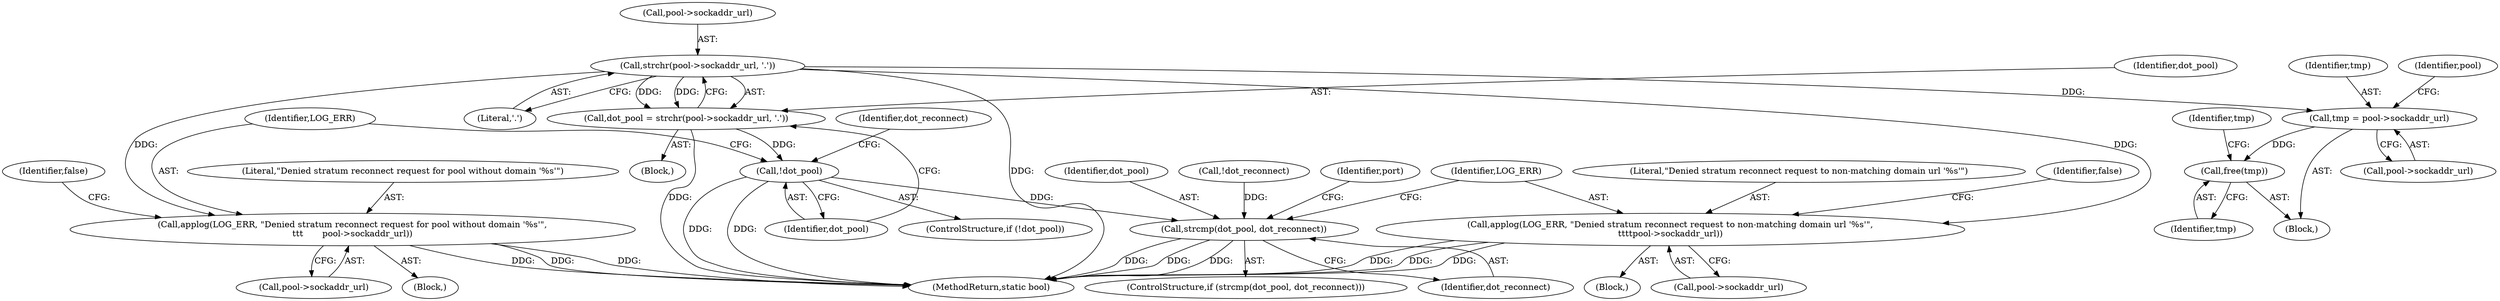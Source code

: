 digraph "0_cgminer_e1c5050734123973b99d181c45e74b2cbb00272e_2@API" {
"1000136" [label="(Call,strchr(pool->sockaddr_url, '.'))"];
"1000134" [label="(Call,dot_pool = strchr(pool->sockaddr_url, '.'))"];
"1000142" [label="(Call,!dot_pool)"];
"1000169" [label="(Call,strcmp(dot_pool, dot_reconnect))"];
"1000145" [label="(Call,applog(LOG_ERR, \"Denied stratum reconnect request for pool without domain '%s'\",\n\t\t\t       pool->sockaddr_url))"];
"1000173" [label="(Call,applog(LOG_ERR, \"Denied stratum reconnect request to non-matching domain url '%s'\",\n\t\t\t\tpool->sockaddr_url))"];
"1000229" [label="(Call,tmp = pool->sockaddr_url)"];
"1000246" [label="(Call,free(tmp))"];
"1000249" [label="(Identifier,tmp)"];
"1000142" [label="(Call,!dot_pool)"];
"1000247" [label="(Identifier,tmp)"];
"1000182" [label="(Identifier,port)"];
"1000145" [label="(Call,applog(LOG_ERR, \"Denied stratum reconnect request for pool without domain '%s'\",\n\t\t\t       pool->sockaddr_url))"];
"1000170" [label="(Identifier,dot_pool)"];
"1000136" [label="(Call,strchr(pool->sockaddr_url, '.'))"];
"1000144" [label="(Block,)"];
"1000180" [label="(Identifier,false)"];
"1000174" [label="(Identifier,LOG_ERR)"];
"1000236" [label="(Identifier,pool)"];
"1000141" [label="(ControlStructure,if (!dot_pool))"];
"1000135" [label="(Identifier,dot_pool)"];
"1000276" [label="(MethodReturn,static bool)"];
"1000230" [label="(Identifier,tmp)"];
"1000173" [label="(Call,applog(LOG_ERR, \"Denied stratum reconnect request to non-matching domain url '%s'\",\n\t\t\t\tpool->sockaddr_url))"];
"1000147" [label="(Literal,\"Denied stratum reconnect request for pool without domain '%s'\")"];
"1000137" [label="(Call,pool->sockaddr_url)"];
"1000168" [label="(ControlStructure,if (strcmp(dot_pool, dot_reconnect)))"];
"1000176" [label="(Call,pool->sockaddr_url)"];
"1000131" [label="(Block,)"];
"1000152" [label="(Identifier,false)"];
"1000159" [label="(Call,!dot_reconnect)"];
"1000246" [label="(Call,free(tmp))"];
"1000175" [label="(Literal,\"Denied stratum reconnect request to non-matching domain url '%s'\")"];
"1000172" [label="(Block,)"];
"1000231" [label="(Call,pool->sockaddr_url)"];
"1000134" [label="(Call,dot_pool = strchr(pool->sockaddr_url, '.'))"];
"1000148" [label="(Call,pool->sockaddr_url)"];
"1000171" [label="(Identifier,dot_reconnect)"];
"1000169" [label="(Call,strcmp(dot_pool, dot_reconnect))"];
"1000154" [label="(Identifier,dot_reconnect)"];
"1000143" [label="(Identifier,dot_pool)"];
"1000103" [label="(Block,)"];
"1000146" [label="(Identifier,LOG_ERR)"];
"1000229" [label="(Call,tmp = pool->sockaddr_url)"];
"1000140" [label="(Literal,'.')"];
"1000136" -> "1000134"  [label="AST: "];
"1000136" -> "1000140"  [label="CFG: "];
"1000137" -> "1000136"  [label="AST: "];
"1000140" -> "1000136"  [label="AST: "];
"1000134" -> "1000136"  [label="CFG: "];
"1000136" -> "1000276"  [label="DDG: "];
"1000136" -> "1000134"  [label="DDG: "];
"1000136" -> "1000134"  [label="DDG: "];
"1000136" -> "1000145"  [label="DDG: "];
"1000136" -> "1000173"  [label="DDG: "];
"1000136" -> "1000229"  [label="DDG: "];
"1000134" -> "1000131"  [label="AST: "];
"1000135" -> "1000134"  [label="AST: "];
"1000143" -> "1000134"  [label="CFG: "];
"1000134" -> "1000276"  [label="DDG: "];
"1000134" -> "1000142"  [label="DDG: "];
"1000142" -> "1000141"  [label="AST: "];
"1000142" -> "1000143"  [label="CFG: "];
"1000143" -> "1000142"  [label="AST: "];
"1000146" -> "1000142"  [label="CFG: "];
"1000154" -> "1000142"  [label="CFG: "];
"1000142" -> "1000276"  [label="DDG: "];
"1000142" -> "1000276"  [label="DDG: "];
"1000142" -> "1000169"  [label="DDG: "];
"1000169" -> "1000168"  [label="AST: "];
"1000169" -> "1000171"  [label="CFG: "];
"1000170" -> "1000169"  [label="AST: "];
"1000171" -> "1000169"  [label="AST: "];
"1000174" -> "1000169"  [label="CFG: "];
"1000182" -> "1000169"  [label="CFG: "];
"1000169" -> "1000276"  [label="DDG: "];
"1000169" -> "1000276"  [label="DDG: "];
"1000169" -> "1000276"  [label="DDG: "];
"1000159" -> "1000169"  [label="DDG: "];
"1000145" -> "1000144"  [label="AST: "];
"1000145" -> "1000148"  [label="CFG: "];
"1000146" -> "1000145"  [label="AST: "];
"1000147" -> "1000145"  [label="AST: "];
"1000148" -> "1000145"  [label="AST: "];
"1000152" -> "1000145"  [label="CFG: "];
"1000145" -> "1000276"  [label="DDG: "];
"1000145" -> "1000276"  [label="DDG: "];
"1000145" -> "1000276"  [label="DDG: "];
"1000173" -> "1000172"  [label="AST: "];
"1000173" -> "1000176"  [label="CFG: "];
"1000174" -> "1000173"  [label="AST: "];
"1000175" -> "1000173"  [label="AST: "];
"1000176" -> "1000173"  [label="AST: "];
"1000180" -> "1000173"  [label="CFG: "];
"1000173" -> "1000276"  [label="DDG: "];
"1000173" -> "1000276"  [label="DDG: "];
"1000173" -> "1000276"  [label="DDG: "];
"1000229" -> "1000103"  [label="AST: "];
"1000229" -> "1000231"  [label="CFG: "];
"1000230" -> "1000229"  [label="AST: "];
"1000231" -> "1000229"  [label="AST: "];
"1000236" -> "1000229"  [label="CFG: "];
"1000229" -> "1000246"  [label="DDG: "];
"1000246" -> "1000103"  [label="AST: "];
"1000246" -> "1000247"  [label="CFG: "];
"1000247" -> "1000246"  [label="AST: "];
"1000249" -> "1000246"  [label="CFG: "];
}

